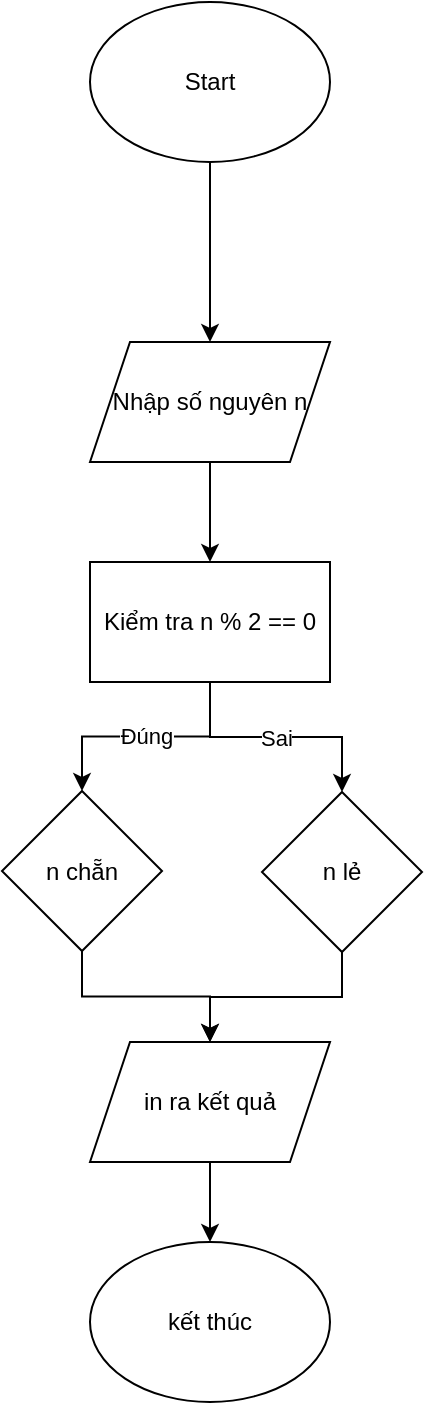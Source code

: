 <mxfile version="24.8.6">
  <diagram name="Trang-1" id="Mj6SYemX6sITuUGNzqf1">
    <mxGraphModel grid="1" page="1" gridSize="10" guides="1" tooltips="1" connect="1" arrows="1" fold="1" pageScale="1" pageWidth="827" pageHeight="1169" math="0" shadow="0">
      <root>
        <mxCell id="0" />
        <mxCell id="1" parent="0" />
        <mxCell id="QjnNgCGbS_n-1OCElICw-3" value="" style="edgeStyle=orthogonalEdgeStyle;rounded=0;orthogonalLoop=1;jettySize=auto;html=1;" edge="1" parent="1" source="QjnNgCGbS_n-1OCElICw-1" target="QjnNgCGbS_n-1OCElICw-2">
          <mxGeometry relative="1" as="geometry" />
        </mxCell>
        <mxCell id="QjnNgCGbS_n-1OCElICw-1" value="Start" style="ellipse;whiteSpace=wrap;html=1;" vertex="1" parent="1">
          <mxGeometry x="354" y="150" width="120" height="80" as="geometry" />
        </mxCell>
        <mxCell id="QjnNgCGbS_n-1OCElICw-5" value="" style="edgeStyle=orthogonalEdgeStyle;rounded=0;orthogonalLoop=1;jettySize=auto;html=1;" edge="1" parent="1" source="QjnNgCGbS_n-1OCElICw-2" target="QjnNgCGbS_n-1OCElICw-6">
          <mxGeometry relative="1" as="geometry">
            <mxPoint x="414" y="460" as="targetPoint" />
          </mxGeometry>
        </mxCell>
        <mxCell id="QjnNgCGbS_n-1OCElICw-2" value="Nhập số nguyên n" style="shape=parallelogram;perimeter=parallelogramPerimeter;whiteSpace=wrap;html=1;fixedSize=1;" vertex="1" parent="1">
          <mxGeometry x="354" y="320" width="120" height="60" as="geometry" />
        </mxCell>
        <mxCell id="QjnNgCGbS_n-1OCElICw-8" value="Đúng" style="edgeStyle=orthogonalEdgeStyle;rounded=0;orthogonalLoop=1;jettySize=auto;html=1;" edge="1" parent="1" source="QjnNgCGbS_n-1OCElICw-6" target="QjnNgCGbS_n-1OCElICw-7">
          <mxGeometry relative="1" as="geometry" />
        </mxCell>
        <mxCell id="QjnNgCGbS_n-1OCElICw-11" value="Sai" style="edgeStyle=orthogonalEdgeStyle;rounded=0;orthogonalLoop=1;jettySize=auto;html=1;entryX=0.5;entryY=0;entryDx=0;entryDy=0;" edge="1" parent="1" source="QjnNgCGbS_n-1OCElICw-6" target="QjnNgCGbS_n-1OCElICw-9">
          <mxGeometry relative="1" as="geometry" />
        </mxCell>
        <mxCell id="QjnNgCGbS_n-1OCElICw-6" value="Kiểm tra n % 2 == 0" style="rounded=0;whiteSpace=wrap;html=1;" vertex="1" parent="1">
          <mxGeometry x="354" y="430" width="120" height="60" as="geometry" />
        </mxCell>
        <mxCell id="QjnNgCGbS_n-1OCElICw-14" value="" style="edgeStyle=orthogonalEdgeStyle;rounded=0;orthogonalLoop=1;jettySize=auto;html=1;" edge="1" parent="1" source="QjnNgCGbS_n-1OCElICw-7" target="QjnNgCGbS_n-1OCElICw-12">
          <mxGeometry relative="1" as="geometry" />
        </mxCell>
        <mxCell id="QjnNgCGbS_n-1OCElICw-7" value="n chẵn" style="rhombus;whiteSpace=wrap;html=1;rounded=0;" vertex="1" parent="1">
          <mxGeometry x="310" y="544.5" width="80" height="80" as="geometry" />
        </mxCell>
        <mxCell id="QjnNgCGbS_n-1OCElICw-13" value="" style="edgeStyle=orthogonalEdgeStyle;rounded=0;orthogonalLoop=1;jettySize=auto;html=1;" edge="1" parent="1" source="QjnNgCGbS_n-1OCElICw-9" target="QjnNgCGbS_n-1OCElICw-12">
          <mxGeometry relative="1" as="geometry" />
        </mxCell>
        <mxCell id="QjnNgCGbS_n-1OCElICw-9" value="n lẻ" style="rhombus;whiteSpace=wrap;html=1;" vertex="1" parent="1">
          <mxGeometry x="440" y="545" width="80" height="80" as="geometry" />
        </mxCell>
        <mxCell id="QjnNgCGbS_n-1OCElICw-16" value="" style="edgeStyle=orthogonalEdgeStyle;rounded=0;orthogonalLoop=1;jettySize=auto;html=1;" edge="1" parent="1" source="QjnNgCGbS_n-1OCElICw-12" target="QjnNgCGbS_n-1OCElICw-15">
          <mxGeometry relative="1" as="geometry" />
        </mxCell>
        <mxCell id="QjnNgCGbS_n-1OCElICw-12" value="in ra kết quả" style="shape=parallelogram;perimeter=parallelogramPerimeter;whiteSpace=wrap;html=1;fixedSize=1;" vertex="1" parent="1">
          <mxGeometry x="354" y="670" width="120" height="60" as="geometry" />
        </mxCell>
        <mxCell id="QjnNgCGbS_n-1OCElICw-15" value="kết thúc" style="ellipse;whiteSpace=wrap;html=1;" vertex="1" parent="1">
          <mxGeometry x="354" y="770" width="120" height="80" as="geometry" />
        </mxCell>
      </root>
    </mxGraphModel>
  </diagram>
</mxfile>
